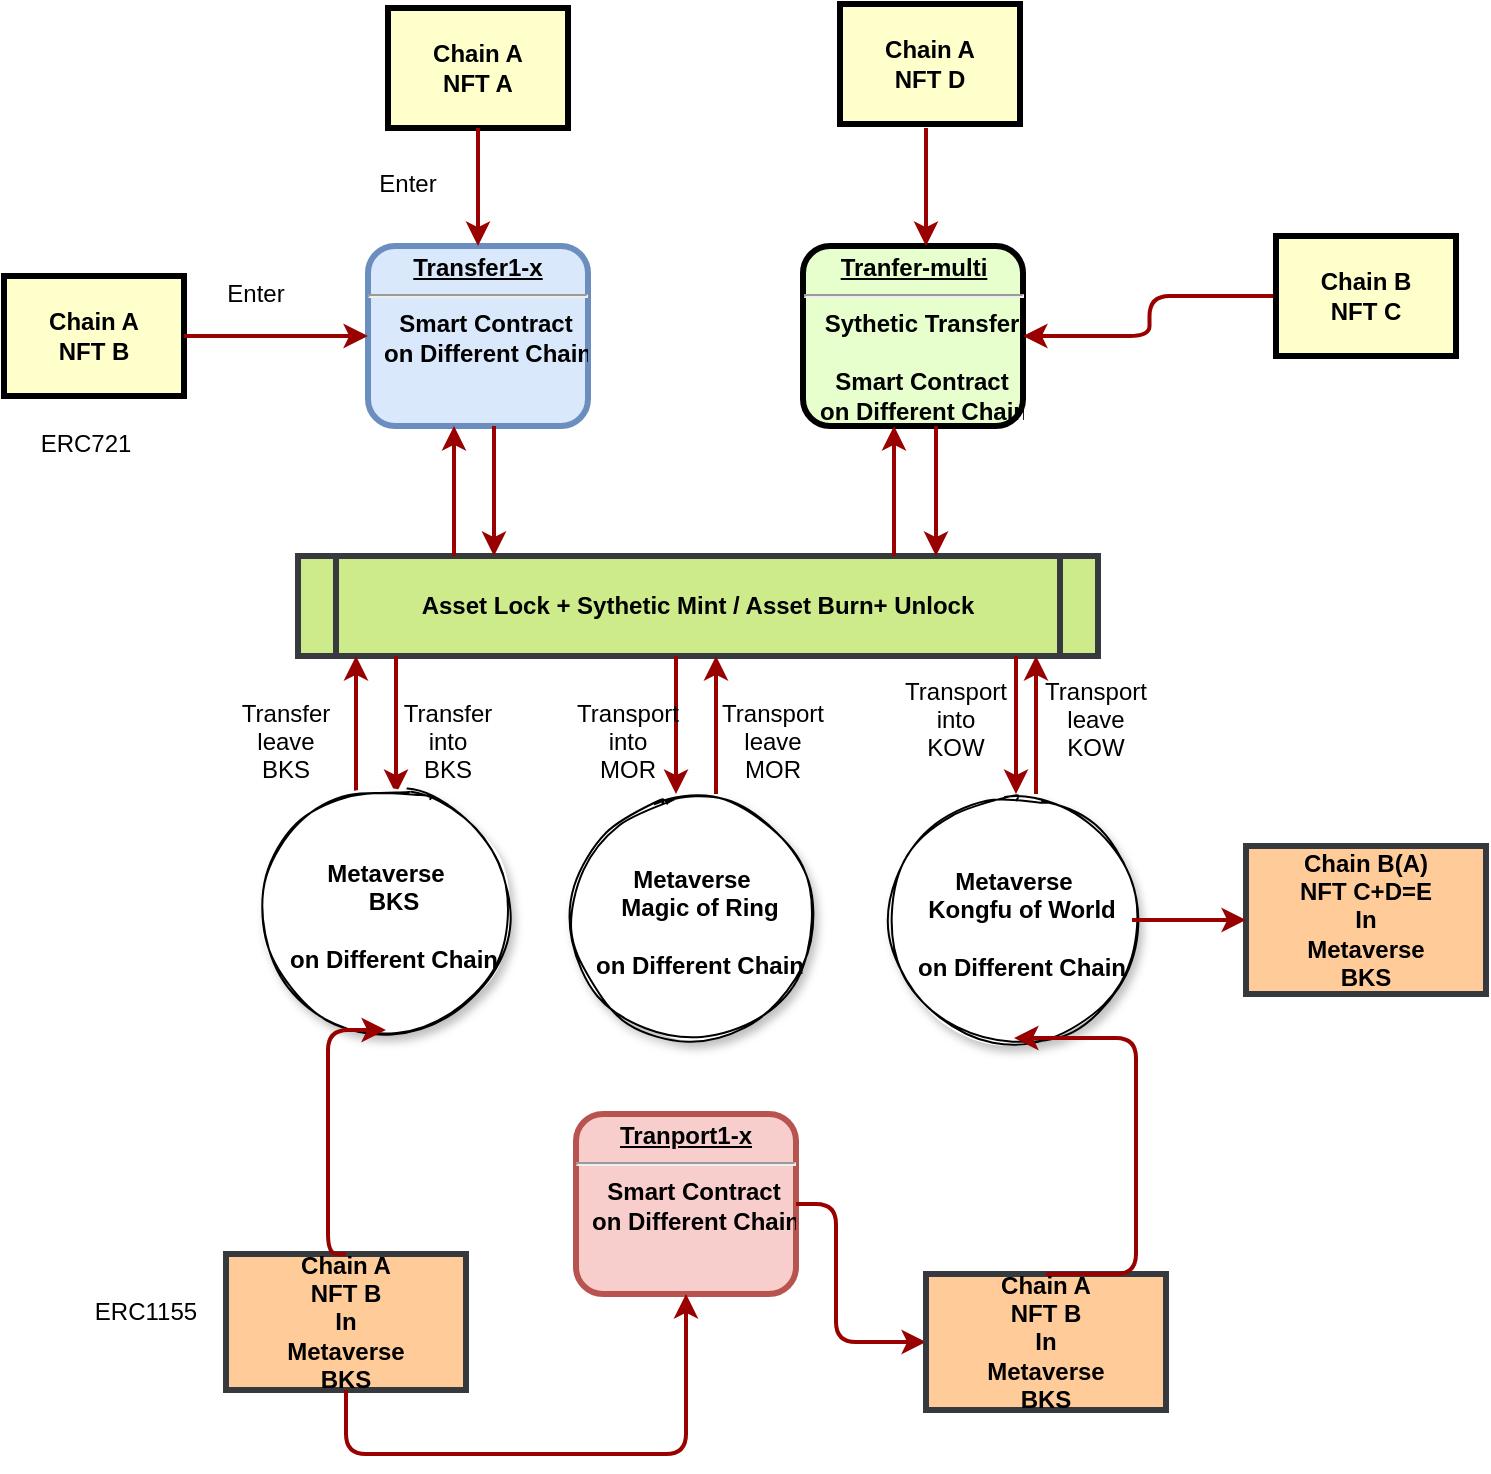 <mxfile version="17.4.3" type="github">
  <diagram name="Page-1" id="c7558073-3199-34d8-9f00-42111426c3f3">
    <mxGraphModel dx="1055" dy="519" grid="1" gridSize="10" guides="1" tooltips="1" connect="1" arrows="1" fold="1" page="1" pageScale="1" pageWidth="826" pageHeight="1169" background="none" math="0" shadow="0">
      <root>
        <mxCell id="0" />
        <mxCell id="1" parent="0" />
        <mxCell id="Pm17_dy2hLIByxs-vz6J-102" value="Chain A&#xa;NFT B&#xa;In&#xa;Metaverse&#xa;BKS" style="whiteSpace=wrap;align=center;verticalAlign=middle;fontStyle=1;strokeWidth=3;fillColor=#ffcc99;strokeColor=#36393d;" vertex="1" parent="1">
          <mxGeometry x="165" y="740" width="120" height="68" as="geometry" />
        </mxCell>
        <mxCell id="2" value="&lt;p style=&quot;margin: 0px ; margin-top: 4px ; text-align: center ; text-decoration: underline&quot;&gt;&lt;strong&gt;Transfer1-x&lt;/strong&gt;&lt;/p&gt;&lt;hr&gt;&lt;p style=&quot;margin: 0px ; margin-left: 8px&quot;&gt;Smart Contract&lt;/p&gt;&lt;p style=&quot;margin: 0px ; margin-left: 8px&quot;&gt;on Different Chain&lt;/p&gt;&lt;p style=&quot;margin: 0px ; margin-left: 8px&quot;&gt;&lt;br&gt;&lt;/p&gt;" style="verticalAlign=middle;align=center;overflow=fill;fontSize=12;fontFamily=Helvetica;html=1;rounded=1;fontStyle=1;strokeWidth=3;fillColor=#dae8fc;strokeColor=#6c8ebf;" parent="1" vertex="1">
          <mxGeometry x="236" y="236" width="110" height="90" as="geometry" />
        </mxCell>
        <mxCell id="3" value="Chain A&#xa;NFT A" style="whiteSpace=wrap;align=center;verticalAlign=middle;fontStyle=1;strokeWidth=3;fillColor=#FFFFCC" parent="1" vertex="1">
          <mxGeometry x="246" y="117" width="90" height="60" as="geometry" />
        </mxCell>
        <mxCell id="4" value="Chain A&#xa;NFT B" style="whiteSpace=wrap;align=center;verticalAlign=middle;fontStyle=1;strokeWidth=3;fillColor=#FFFFCC" parent="1" vertex="1">
          <mxGeometry x="54" y="251" width="90" height="60" as="geometry" />
        </mxCell>
        <mxCell id="5" value="Asset Lock + Sythetic Mint / Asset Burn+ Unlock" style="shape=process;whiteSpace=wrap;align=center;verticalAlign=middle;size=0.048;fontStyle=1;strokeWidth=3;fillColor=#cdeb8b;strokeColor=#36393d;" parent="1" vertex="1">
          <mxGeometry x="201.0" y="391" width="400" height="50" as="geometry" />
        </mxCell>
        <mxCell id="8" value="&lt;p style=&quot;margin: 0px ; margin-top: 4px ; text-align: center ; text-decoration: underline&quot;&gt;&lt;strong&gt;Tranfer-multi&lt;/strong&gt;&lt;/p&gt;&lt;hr&gt;&lt;p style=&quot;margin: 0px ; margin-left: 8px&quot;&gt;Sythetic Transfer&lt;/p&gt;&lt;p style=&quot;margin: 0px ; margin-left: 8px&quot;&gt;&lt;br&gt;&lt;/p&gt;&lt;p style=&quot;margin: 0px 0px 0px 8px&quot;&gt;Smart Contract&lt;/p&gt;&lt;p style=&quot;margin: 0px 0px 0px 8px&quot;&gt;on Different Chain&lt;/p&gt;" style="verticalAlign=middle;align=center;overflow=fill;fontSize=12;fontFamily=Helvetica;html=1;rounded=1;fontStyle=1;strokeWidth=3;fillColor=#E6FFCC" parent="1" vertex="1">
          <mxGeometry x="453.5" y="236" width="110" height="90" as="geometry" />
        </mxCell>
        <mxCell id="Pm17_dy2hLIByxs-vz6J-96" style="edgeStyle=orthogonalEdgeStyle;rounded=1;orthogonalLoop=1;jettySize=auto;html=1;exitX=0;exitY=0.5;exitDx=0;exitDy=0;entryX=1;entryY=0.5;entryDx=0;entryDy=0;strokeColor=#990000;strokeWidth=2;" edge="1" parent="1" source="14" target="8">
          <mxGeometry relative="1" as="geometry" />
        </mxCell>
        <mxCell id="14" value="Chain B&#xa;NFT C" style="whiteSpace=wrap;align=center;verticalAlign=middle;fontStyle=1;strokeWidth=3;fillColor=#FFFFCC" parent="1" vertex="1">
          <mxGeometry x="690" y="231" width="90" height="60" as="geometry" />
        </mxCell>
        <mxCell id="36" value="" style="edgeStyle=none;noEdgeStyle=1;strokeColor=#990000;strokeWidth=2" parent="1" source="3" target="2" edge="1">
          <mxGeometry width="100" height="100" relative="1" as="geometry">
            <mxPoint x="20" y="250" as="sourcePoint" />
            <mxPoint x="120" y="150" as="targetPoint" />
          </mxGeometry>
        </mxCell>
        <mxCell id="37" value="" style="edgeStyle=none;noEdgeStyle=1;strokeColor=#990000;strokeWidth=2" parent="1" source="4" target="2" edge="1">
          <mxGeometry width="100" height="100" relative="1" as="geometry">
            <mxPoint x="280" y="190" as="sourcePoint" />
            <mxPoint x="380" y="90" as="targetPoint" />
          </mxGeometry>
        </mxCell>
        <mxCell id="52" value="Enter" style="text;spacingTop=-5;align=center" parent="1" vertex="1">
          <mxGeometry x="165" y="251" width="30" height="20" as="geometry" />
        </mxCell>
        <mxCell id="53" value="Enter" style="text;spacingTop=-5;align=center" parent="1" vertex="1">
          <mxGeometry x="241" y="196" width="30" height="20" as="geometry" />
        </mxCell>
        <mxCell id="55" value="" style="edgeStyle=elbowEdgeStyle;elbow=horizontal;strokeColor=#990000;strokeWidth=2" parent="1" edge="1">
          <mxGeometry width="100" height="100" relative="1" as="geometry">
            <mxPoint x="279" y="391" as="sourcePoint" />
            <mxPoint x="279" y="326" as="targetPoint" />
            <Array as="points">
              <mxPoint x="279" y="370" />
            </Array>
          </mxGeometry>
        </mxCell>
        <mxCell id="56" value="" style="edgeStyle=elbowEdgeStyle;elbow=horizontal;strokeColor=#990000;strokeWidth=2" parent="1" edge="1">
          <mxGeometry width="100" height="100" relative="1" as="geometry">
            <mxPoint x="299" y="326" as="sourcePoint" />
            <mxPoint x="299" y="391" as="targetPoint" />
            <Array as="points">
              <mxPoint x="299" y="360" />
            </Array>
          </mxGeometry>
        </mxCell>
        <mxCell id="76" value="" style="edgeStyle=elbowEdgeStyle;elbow=horizontal;strokeColor=#990000;strokeWidth=2" parent="1" target="5" edge="1">
          <mxGeometry width="100" height="100" relative="1" as="geometry">
            <mxPoint x="570" y="510" as="sourcePoint" />
            <mxPoint x="520" y="480" as="targetPoint" />
            <Array as="points">
              <mxPoint x="570" y="470" />
            </Array>
          </mxGeometry>
        </mxCell>
        <mxCell id="77" value="" style="edgeStyle=elbowEdgeStyle;elbow=horizontal;strokeColor=#990000;strokeWidth=2" parent="1" source="5" edge="1">
          <mxGeometry width="100" height="100" relative="1" as="geometry">
            <mxPoint x="400" y="590" as="sourcePoint" />
            <mxPoint x="560" y="510" as="targetPoint" />
            <Array as="points">
              <mxPoint x="560" y="480" />
            </Array>
          </mxGeometry>
        </mxCell>
        <mxCell id="88" value="" style="edgeStyle=elbowEdgeStyle;elbow=horizontal;strokeColor=#990000;strokeWidth=2" parent="1" source="5" edge="1">
          <mxGeometry width="100" height="100" relative="1" as="geometry">
            <mxPoint x="50" y="500" as="sourcePoint" />
            <mxPoint x="390" y="510" as="targetPoint" />
            <Array as="points">
              <mxPoint x="390" y="470" />
            </Array>
          </mxGeometry>
        </mxCell>
        <mxCell id="89" value="" style="edgeStyle=elbowEdgeStyle;elbow=horizontal;strokeColor=#990000;strokeWidth=2" parent="1" target="5" edge="1">
          <mxGeometry width="100" height="100" relative="1" as="geometry">
            <mxPoint x="410" y="510" as="sourcePoint" />
            <mxPoint x="160.0" y="410" as="targetPoint" />
            <Array as="points">
              <mxPoint x="410" y="470" />
            </Array>
          </mxGeometry>
        </mxCell>
        <mxCell id="90" value="Transfer&#xa;into&#xa;BKS" style="text;spacingTop=-5;align=center" parent="1" vertex="1">
          <mxGeometry x="261" y="461" width="30" height="20" as="geometry" />
        </mxCell>
        <mxCell id="91" value="Transfer&#xa;leave&#xa;BKS" style="text;spacingTop=-5;align=center" parent="1" vertex="1">
          <mxGeometry x="180" y="461.0" width="30" height="20" as="geometry" />
        </mxCell>
        <mxCell id="92" value="" style="edgeStyle=elbowEdgeStyle;elbow=horizontal;strokeColor=#990000;strokeWidth=2" parent="1" source="5" edge="1">
          <mxGeometry width="100" height="100" relative="1" as="geometry">
            <mxPoint x="30.0" y="500" as="sourcePoint" />
            <mxPoint x="250" y="510" as="targetPoint" />
            <Array as="points">
              <mxPoint x="250" y="470" />
            </Array>
          </mxGeometry>
        </mxCell>
        <mxCell id="93" value="" style="edgeStyle=elbowEdgeStyle;elbow=horizontal;strokeColor=#990000;strokeWidth=2" parent="1" target="5" edge="1">
          <mxGeometry width="100" height="100" relative="1" as="geometry">
            <mxPoint x="230" y="510" as="sourcePoint" />
            <mxPoint x="140" y="410" as="targetPoint" />
            <Array as="points">
              <mxPoint x="230" y="470" />
            </Array>
          </mxGeometry>
        </mxCell>
        <mxCell id="95" value="Transport&#xa;leave&#xa;MOR" style="text;spacingTop=-5;align=center" parent="1" vertex="1">
          <mxGeometry x="423.5" y="461.0" width="30" height="20" as="geometry" />
        </mxCell>
        <mxCell id="96" value="Transport&#xa;into&#xa;MOR" style="text;spacingTop=-5;align=center" parent="1" vertex="1">
          <mxGeometry x="351.0" y="461" width="30" height="20" as="geometry" />
        </mxCell>
        <mxCell id="JD0MNydFnICZmIE2qPw0-99" value="&lt;p style=&quot;font-weight: 700 ; margin: 4px 0px 0px&quot;&gt;&lt;strong&gt;Metaverse&lt;/strong&gt;&lt;/p&gt;&lt;p style=&quot;font-weight: 700 ; margin: 0px 0px 0px 8px&quot;&gt;Magic of Ring&lt;/p&gt;&lt;p style=&quot;font-weight: 700 ; margin: 0px 0px 0px 8px&quot;&gt;&lt;br&gt;&lt;/p&gt;&lt;p style=&quot;font-weight: 700 ; margin: 0px 0px 0px 8px&quot;&gt;on Different Chain&lt;/p&gt;" style="ellipse;whiteSpace=wrap;html=1;aspect=fixed;rounded=1;shadow=1;glass=0;sketch=1;" parent="1" vertex="1">
          <mxGeometry x="336" y="510" width="124" height="124" as="geometry" />
        </mxCell>
        <mxCell id="JD0MNydFnICZmIE2qPw0-100" value="&lt;p style=&quot;font-weight: 700 ; margin: 4px 0px 0px&quot;&gt;&lt;strong&gt;Metaverse&lt;/strong&gt;&lt;/p&gt;&lt;p style=&quot;font-weight: 700 ; margin: 0px 0px 0px 8px&quot;&gt;BKS&lt;/p&gt;&lt;p style=&quot;font-weight: 700 ; margin: 0px 0px 0px 8px&quot;&gt;&lt;br&gt;&lt;/p&gt;&lt;p style=&quot;font-weight: 700 ; margin: 0px 0px 0px 8px&quot;&gt;on Different Chain&lt;/p&gt;" style="ellipse;whiteSpace=wrap;html=1;aspect=fixed;rounded=1;shadow=1;glass=0;sketch=1;" parent="1" vertex="1">
          <mxGeometry x="186" y="510" width="118" height="118" as="geometry" />
        </mxCell>
        <mxCell id="JD0MNydFnICZmIE2qPw0-101" value="&lt;p style=&quot;font-weight: 700 ; margin: 4px 0px 0px&quot;&gt;&lt;strong&gt;Metaverse&lt;/strong&gt;&lt;/p&gt;&lt;p style=&quot;font-weight: 700 ; margin: 0px 0px 0px 8px&quot;&gt;Kongfu of World&lt;/p&gt;&lt;p style=&quot;font-weight: 700 ; margin: 0px 0px 0px 8px&quot;&gt;&lt;br&gt;&lt;/p&gt;&lt;p style=&quot;font-weight: 700 ; margin: 0px 0px 0px 8px&quot;&gt;on Different Chain&lt;/p&gt;" style="ellipse;whiteSpace=wrap;html=1;aspect=fixed;rounded=1;shadow=1;glass=0;sketch=1;" parent="1" vertex="1">
          <mxGeometry x="500" y="514" width="118" height="118" as="geometry" />
        </mxCell>
        <mxCell id="Pm17_dy2hLIByxs-vz6J-97" value="Transport&#xa;into&#xa;KOW" style="text;spacingTop=-5;align=center" vertex="1" parent="1">
          <mxGeometry x="515.0" y="450" width="30" height="20" as="geometry" />
        </mxCell>
        <mxCell id="Pm17_dy2hLIByxs-vz6J-98" value="Transport&#xa;leave&#xa;KOW" style="text;spacingTop=-5;align=center" vertex="1" parent="1">
          <mxGeometry x="585" y="450.0" width="30" height="20" as="geometry" />
        </mxCell>
        <mxCell id="Pm17_dy2hLIByxs-vz6J-103" value="&lt;p style=&quot;margin: 0px ; margin-top: 4px ; text-align: center ; text-decoration: underline&quot;&gt;&lt;strong&gt;Tranport1-x&lt;/strong&gt;&lt;/p&gt;&lt;hr&gt;&lt;p style=&quot;margin: 0px 0px 0px 8px&quot;&gt;Smart Contract&lt;/p&gt;&lt;p style=&quot;margin: 0px 0px 0px 8px&quot;&gt;on Different Chain&lt;/p&gt;&lt;p style=&quot;margin: 0px 0px 0px 8px&quot;&gt;&lt;br&gt;&lt;/p&gt;" style="verticalAlign=middle;align=center;overflow=fill;fontSize=12;fontFamily=Helvetica;html=1;rounded=1;fontStyle=1;strokeWidth=3;fillColor=#f8cecc;strokeColor=#b85450;" vertex="1" parent="1">
          <mxGeometry x="340" y="670" width="110" height="90" as="geometry" />
        </mxCell>
        <mxCell id="Pm17_dy2hLIByxs-vz6J-106" value="" style="edgeStyle=elbowEdgeStyle;elbow=horizontal;strokeColor=#990000;strokeWidth=2;entryX=0.5;entryY=1;entryDx=0;entryDy=0;exitX=0.5;exitY=0;exitDx=0;exitDy=0;" edge="1" parent="1" source="Pm17_dy2hLIByxs-vz6J-102" target="JD0MNydFnICZmIE2qPw0-100">
          <mxGeometry width="100" height="100" relative="1" as="geometry">
            <mxPoint x="216" y="688" as="sourcePoint" />
            <mxPoint x="270" y="670" as="targetPoint" />
            <Array as="points">
              <mxPoint x="216" y="727" />
            </Array>
          </mxGeometry>
        </mxCell>
        <mxCell id="Pm17_dy2hLIByxs-vz6J-107" value="" style="edgeStyle=elbowEdgeStyle;elbow=horizontal;strokeColor=#990000;strokeWidth=2;entryX=0.5;entryY=1;entryDx=0;entryDy=0;exitX=0.5;exitY=1;exitDx=0;exitDy=0;" edge="1" parent="1" source="Pm17_dy2hLIByxs-vz6J-102" target="Pm17_dy2hLIByxs-vz6J-103">
          <mxGeometry width="100" height="100" relative="1" as="geometry">
            <mxPoint x="235" y="750" as="sourcePoint" />
            <mxPoint x="255" y="638" as="targetPoint" />
            <Array as="points">
              <mxPoint x="310" y="840" />
              <mxPoint x="400" y="800" />
            </Array>
          </mxGeometry>
        </mxCell>
        <mxCell id="Pm17_dy2hLIByxs-vz6J-108" value="" style="edgeStyle=elbowEdgeStyle;elbow=horizontal;strokeColor=#990000;strokeWidth=2;exitX=1;exitY=0.5;exitDx=0;exitDy=0;entryX=0;entryY=0.5;entryDx=0;entryDy=0;" edge="1" parent="1" source="Pm17_dy2hLIByxs-vz6J-103" target="Pm17_dy2hLIByxs-vz6J-109">
          <mxGeometry width="100" height="100" relative="1" as="geometry">
            <mxPoint x="515" y="730" as="sourcePoint" />
            <mxPoint x="515" y="799" as="targetPoint" />
            <Array as="points">
              <mxPoint x="470" y="790" />
            </Array>
          </mxGeometry>
        </mxCell>
        <mxCell id="Pm17_dy2hLIByxs-vz6J-109" value="Chain A&#xa;NFT B&#xa;In&#xa;Metaverse&#xa;BKS" style="whiteSpace=wrap;align=center;verticalAlign=middle;fontStyle=1;strokeWidth=3;fillColor=#ffcc99;strokeColor=#36393d;" vertex="1" parent="1">
          <mxGeometry x="515" y="750" width="120" height="68" as="geometry" />
        </mxCell>
        <mxCell id="Pm17_dy2hLIByxs-vz6J-110" value="" style="edgeStyle=elbowEdgeStyle;elbow=horizontal;strokeColor=#990000;strokeWidth=2;exitX=0.5;exitY=0;exitDx=0;exitDy=0;entryX=0.5;entryY=1;entryDx=0;entryDy=0;" edge="1" parent="1" source="Pm17_dy2hLIByxs-vz6J-109" target="JD0MNydFnICZmIE2qPw0-101">
          <mxGeometry width="100" height="100" relative="1" as="geometry">
            <mxPoint x="460" y="725" as="sourcePoint" />
            <mxPoint x="525" y="794" as="targetPoint" />
            <Array as="points">
              <mxPoint x="620" y="690" />
            </Array>
          </mxGeometry>
        </mxCell>
        <mxCell id="Pm17_dy2hLIByxs-vz6J-111" value="Chain A&#xa;NFT D" style="whiteSpace=wrap;align=center;verticalAlign=middle;fontStyle=1;strokeWidth=3;fillColor=#FFFFCC" vertex="1" parent="1">
          <mxGeometry x="472" y="115" width="90" height="60" as="geometry" />
        </mxCell>
        <mxCell id="Pm17_dy2hLIByxs-vz6J-112" value="" style="edgeStyle=elbowEdgeStyle;elbow=horizontal;strokeColor=#990000;strokeWidth=2" edge="1" parent="1">
          <mxGeometry width="100" height="100" relative="1" as="geometry">
            <mxPoint x="499" y="391" as="sourcePoint" />
            <mxPoint x="499" y="326" as="targetPoint" />
            <Array as="points">
              <mxPoint x="499" y="370" />
            </Array>
          </mxGeometry>
        </mxCell>
        <mxCell id="Pm17_dy2hLIByxs-vz6J-113" value="" style="edgeStyle=elbowEdgeStyle;elbow=horizontal;strokeColor=#990000;strokeWidth=2" edge="1" parent="1">
          <mxGeometry width="100" height="100" relative="1" as="geometry">
            <mxPoint x="520" y="326" as="sourcePoint" />
            <mxPoint x="520" y="391" as="targetPoint" />
            <Array as="points">
              <mxPoint x="520" y="360" />
            </Array>
          </mxGeometry>
        </mxCell>
        <mxCell id="Pm17_dy2hLIByxs-vz6J-114" value="" style="edgeStyle=none;noEdgeStyle=1;strokeColor=#990000;strokeWidth=2" edge="1" parent="1">
          <mxGeometry width="100" height="100" relative="1" as="geometry">
            <mxPoint x="515" y="177" as="sourcePoint" />
            <mxPoint x="515" y="236" as="targetPoint" />
          </mxGeometry>
        </mxCell>
        <mxCell id="Pm17_dy2hLIByxs-vz6J-115" value="Chain B(A)&#xa;NFT C+D=E&#xa;In&#xa;Metaverse&#xa;BKS" style="whiteSpace=wrap;align=center;verticalAlign=middle;fontStyle=1;strokeWidth=3;fillColor=#ffcc99;strokeColor=#36393d;" vertex="1" parent="1">
          <mxGeometry x="675" y="536" width="120" height="74" as="geometry" />
        </mxCell>
        <mxCell id="Pm17_dy2hLIByxs-vz6J-116" value="" style="edgeStyle=elbowEdgeStyle;elbow=horizontal;strokeColor=#990000;strokeWidth=2;exitX=1;exitY=0.5;exitDx=0;exitDy=0;entryX=0;entryY=0.5;entryDx=0;entryDy=0;" edge="1" parent="1" source="JD0MNydFnICZmIE2qPw0-101" target="Pm17_dy2hLIByxs-vz6J-115">
          <mxGeometry width="100" height="100" relative="1" as="geometry">
            <mxPoint x="580" y="520" as="sourcePoint" />
            <mxPoint x="580" y="451" as="targetPoint" />
            <Array as="points">
              <mxPoint x="650" y="560" />
            </Array>
          </mxGeometry>
        </mxCell>
        <mxCell id="Pm17_dy2hLIByxs-vz6J-117" value="ERC721" style="text;spacingTop=-5;align=center" vertex="1" parent="1">
          <mxGeometry x="80" y="326.0" width="30" height="20" as="geometry" />
        </mxCell>
        <mxCell id="Pm17_dy2hLIByxs-vz6J-118" value="ERC1155" style="text;spacingTop=-5;align=center" vertex="1" parent="1">
          <mxGeometry x="110" y="760.0" width="30" height="20" as="geometry" />
        </mxCell>
      </root>
    </mxGraphModel>
  </diagram>
</mxfile>
